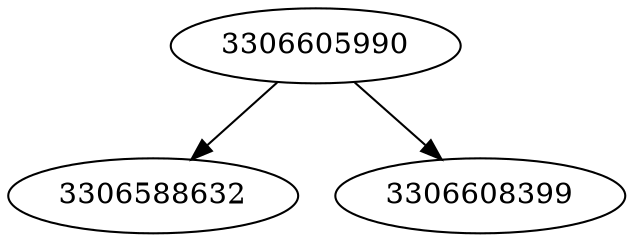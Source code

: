 strict digraph  {
3306588632;
3306605990;
3306608399;
3306605990 -> 3306608399;
3306605990 -> 3306588632;
}
